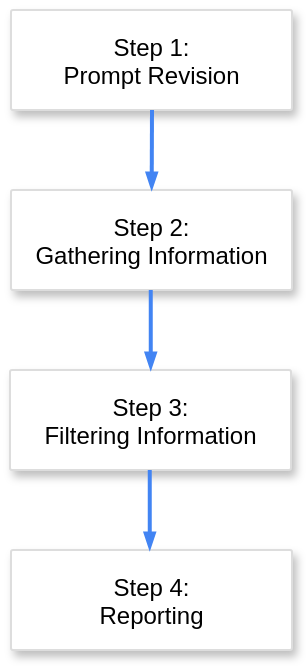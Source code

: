 <mxfile version="22.1.18" type="device">
  <diagram id="f106602c-feb2-e66a-4537-3a34d633f6aa" name="Page-1">
    <mxGraphModel dx="1272" dy="-20" grid="1" gridSize="10" guides="1" tooltips="1" connect="0" arrows="0" fold="1" page="1" pageScale="1" pageWidth="1169" pageHeight="827" background="none" math="0" shadow="0">
      <root>
        <mxCell id="0" />
        <mxCell id="1" parent="0" />
        <mxCell id="DWmhXcyiM3q1YSpzkVwO-1" value="Step 1:&#xa;Prompt Revision" style="strokeColor=#dddddd;shadow=1;strokeWidth=1;rounded=1;absoluteArcSize=1;arcSize=2;fontStyle=0" parent="1" vertex="1">
          <mxGeometry x="90.5" y="880" width="140.5" height="50" as="geometry" />
        </mxCell>
        <mxCell id="DWmhXcyiM3q1YSpzkVwO-5" value="Step 2:&#xa;Gathering Information" style="strokeColor=#dddddd;shadow=1;strokeWidth=1;rounded=1;absoluteArcSize=1;arcSize=2;" parent="1" vertex="1">
          <mxGeometry x="90.5" y="970" width="140.5" height="50" as="geometry" />
        </mxCell>
        <mxCell id="DWmhXcyiM3q1YSpzkVwO-6" value="Step 3:&#xa;Filtering Information" style="strokeColor=#dddddd;shadow=1;strokeWidth=1;rounded=1;absoluteArcSize=1;arcSize=2;" parent="1" vertex="1">
          <mxGeometry x="90" y="1060" width="140.5" height="50" as="geometry" />
        </mxCell>
        <mxCell id="DWmhXcyiM3q1YSpzkVwO-7" value="Step 4:&#xa;Reporting" style="strokeColor=#dddddd;shadow=1;strokeWidth=1;rounded=1;absoluteArcSize=1;arcSize=2;" parent="1" vertex="1">
          <mxGeometry x="90.5" y="1150" width="140.5" height="50" as="geometry" />
        </mxCell>
        <mxCell id="DWmhXcyiM3q1YSpzkVwO-9" style="rounded=0;elbow=vertical;html=1;labelBackgroundColor=none;startArrow=none;startFill=0;startSize=4;endArrow=blockThin;endFill=1;endSize=4;jettySize=auto;orthogonalLoop=1;strokeColor=#4284F3;strokeWidth=2;fontSize=12;fontColor=#000000;align=center;dashed=0;" parent="1" target="DWmhXcyiM3q1YSpzkVwO-5" edge="1">
          <mxGeometry relative="1" as="geometry">
            <mxPoint x="161" y="930" as="sourcePoint" />
            <mxPoint x="-9" y="1000" as="targetPoint" />
            <Array as="points" />
          </mxGeometry>
        </mxCell>
        <mxCell id="DWmhXcyiM3q1YSpzkVwO-10" style="rounded=0;elbow=vertical;html=1;labelBackgroundColor=none;startArrow=none;startFill=0;startSize=4;endArrow=blockThin;endFill=1;endSize=4;jettySize=auto;orthogonalLoop=1;strokeColor=#4284F3;strokeWidth=2;fontSize=12;fontColor=#000000;align=center;dashed=0;" parent="1" edge="1">
          <mxGeometry relative="1" as="geometry">
            <mxPoint x="160.38" y="1020" as="sourcePoint" />
            <mxPoint x="160.38" y="1060" as="targetPoint" />
            <Array as="points" />
          </mxGeometry>
        </mxCell>
        <mxCell id="DWmhXcyiM3q1YSpzkVwO-11" style="rounded=0;elbow=vertical;html=1;labelBackgroundColor=none;startArrow=none;startFill=0;startSize=4;endArrow=blockThin;endFill=1;endSize=4;jettySize=auto;orthogonalLoop=1;strokeColor=#4284F3;strokeWidth=2;fontSize=12;fontColor=#000000;align=center;dashed=0;" parent="1" edge="1">
          <mxGeometry relative="1" as="geometry">
            <mxPoint x="159.88" y="1110" as="sourcePoint" />
            <mxPoint x="159.88" y="1150" as="targetPoint" />
            <Array as="points" />
          </mxGeometry>
        </mxCell>
      </root>
    </mxGraphModel>
  </diagram>
</mxfile>
